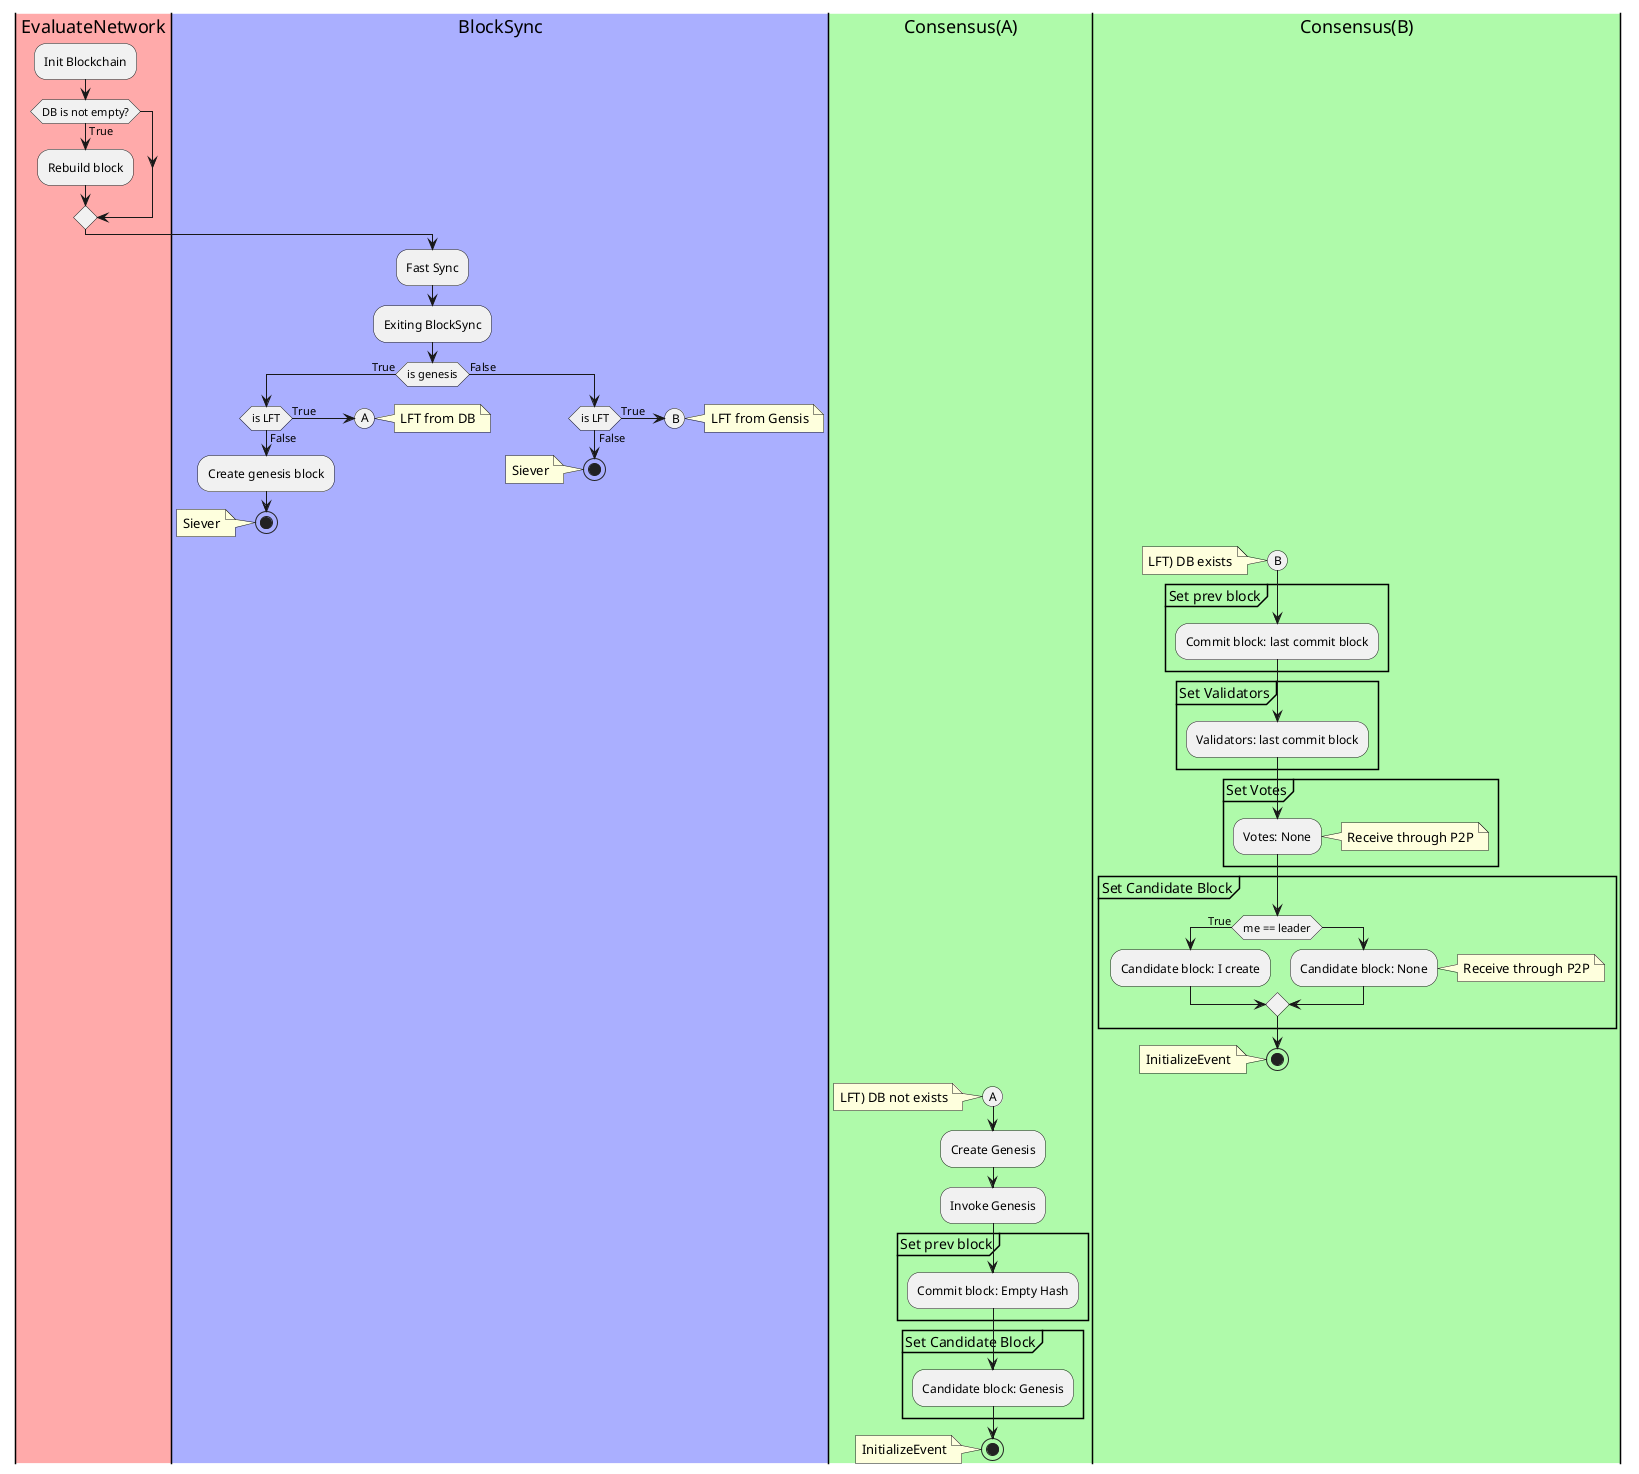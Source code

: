 @startuml
' State definitions
|#FFAAAA|EvaluateNetwork|
|#AAAFFF|BlockSync|

' DB is empty
|#AFFAAA|Consensus(A)|
' DB is not empty
|#AFFAAA|Consensus(B)|

' Start
|EvaluateNetwork|
:Init Blockchain;
if (DB is not empty?) then (True)
    :Rebuild block;
endif

|BlockSync|
:Fast Sync;
:Exiting BlockSync;
if (is genesis) then (True)
    if (is LFT) then (True)
        (A)
        note right: LFT from DB
        detach
    else (False)
        |BlockSync|
        :Create genesis block;
        stop
        note: Siever
    endif

    |Consensus(B)|
    (B)
    note: LFT) DB exists
    partition "Set prev block" {
        :Commit block: last commit block;
    }
    partition "Set Validators" {
        :Validators: last commit block;
    }
    partition "Set Votes" {
        :Votes: None;
        note right: Receive through P2P
    }
    partition "Set Candidate Block" {
        if (me == leader) then (True)
            :Candidate block: I create;
        else
            :Candidate block: None;
            note right: Receive through P2P
        endif
    }
    stop
    note: InitializeEvent
else (False)
    |BlockSync|
    if (is LFT) then (True)
        (B)
        note right: LFT from Gensis
        detach
    else (False)
        |BlockSync|
        stop
        note: Siever
    endif
endif


|Consensus(A)|
(A)
note: LFT) DB not exists
:Create Genesis;
:Invoke Genesis;
partition "Set prev block" {
    :Commit block: Empty Hash;
}
partition "Set Candidate Block" {
    :Candidate block: Genesis;
}
stop
note: InitializeEvent
@enduml
